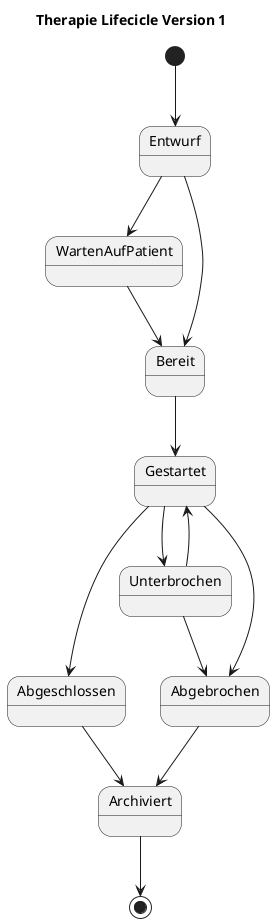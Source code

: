 @startuml Therapie Lifecicle
title Therapie Lifecicle Version 1

State Entwurf
State WartenAufPatient
State Bereit
State Gestartet
State Abgeschlossen
State Archiviert
State Unterbrochen
State Abgebrochen

 [*] --> Entwurf

 Entwurf --> WartenAufPatient
 Entwurf --> Bereit
 WartenAufPatient --> Bereit
 Bereit --> Gestartet
 Gestartet --> Unterbrochen
 Gestartet --> Abgebrochen
 Unterbrochen --> Gestartet
 Unterbrochen --> Abgebrochen
 Gestartet --> Abgeschlossen
 Abgebrochen --> Archiviert
 Abgeschlossen --> Archiviert
Archiviert --> [*]

 @enduml